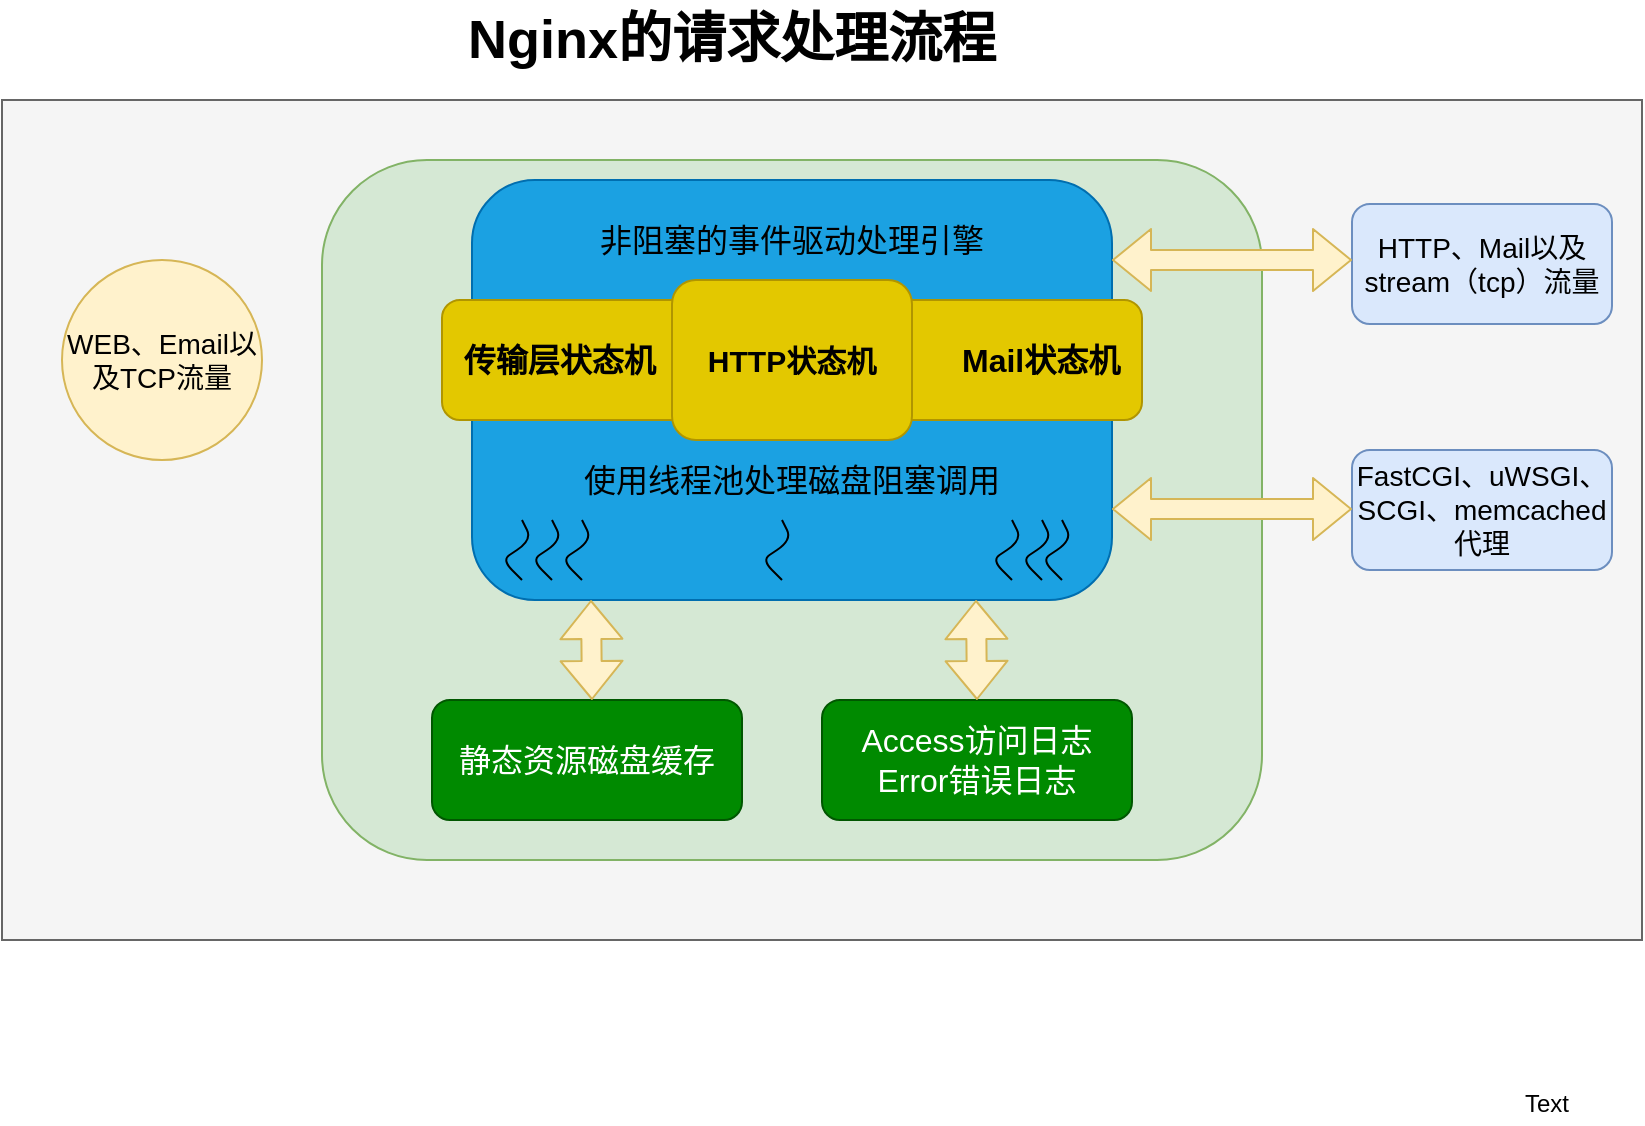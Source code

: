 <mxfile version="12.6.4" type="github">
  <diagram id="wvuGmt4WJ4vme1x9Ol3j" name="Page-1">
    <mxGraphModel dx="798" dy="462" grid="1" gridSize="10" guides="1" tooltips="1" connect="1" arrows="1" fold="1" page="1" pageScale="1" pageWidth="827" pageHeight="1169" math="0" shadow="0">
      <root>
        <mxCell id="0"/>
        <mxCell id="1" parent="0"/>
        <mxCell id="dQv-mWrO4q1md8d3--qf-1" value="&lt;font style=&quot;font-size: 27px&quot;&gt;&lt;b&gt;Nginx的请求处理流程&lt;/b&gt;&lt;/font&gt;" style="text;html=1;strokeColor=none;fillColor=none;align=center;verticalAlign=middle;whiteSpace=wrap;rounded=0;" vertex="1" parent="1">
          <mxGeometry x="265" y="60" width="300" height="40" as="geometry"/>
        </mxCell>
        <mxCell id="dQv-mWrO4q1md8d3--qf-5" value="" style="rounded=0;whiteSpace=wrap;html=1;fillColor=#f5f5f5;strokeColor=#666666;fontColor=#333333;" vertex="1" parent="1">
          <mxGeometry x="50" y="110" width="820" height="420" as="geometry"/>
        </mxCell>
        <mxCell id="dQv-mWrO4q1md8d3--qf-6" value="&lt;font style=&quot;font-size: 14px&quot;&gt;WEB、Email以及TCP流量&lt;/font&gt;" style="ellipse;whiteSpace=wrap;html=1;aspect=fixed;fillColor=#fff2cc;strokeColor=#d6b656;" vertex="1" parent="1">
          <mxGeometry x="80" y="190" width="100" height="100" as="geometry"/>
        </mxCell>
        <mxCell id="dQv-mWrO4q1md8d3--qf-8" value="" style="rounded=1;whiteSpace=wrap;html=1;fillColor=#d5e8d4;strokeColor=#82b366;" vertex="1" parent="1">
          <mxGeometry x="210" y="140" width="470" height="350" as="geometry"/>
        </mxCell>
        <mxCell id="dQv-mWrO4q1md8d3--qf-9" value="" style="rounded=1;whiteSpace=wrap;html=1;fillColor=#1ba1e2;strokeColor=#006EAF;fontColor=#ffffff;" vertex="1" parent="1">
          <mxGeometry x="285" y="150" width="320" height="210" as="geometry"/>
        </mxCell>
        <mxCell id="dQv-mWrO4q1md8d3--qf-10" value="&lt;font style=&quot;font-size: 16px&quot;&gt;非阻塞的事件驱动处理引擎&lt;/font&gt;" style="text;html=1;strokeColor=none;fillColor=none;align=center;verticalAlign=middle;whiteSpace=wrap;rounded=0;" vertex="1" parent="1">
          <mxGeometry x="330" y="170" width="230" height="20" as="geometry"/>
        </mxCell>
        <mxCell id="dQv-mWrO4q1md8d3--qf-11" value="&lt;font style=&quot;font-size: 16px&quot; color=&quot;#000000&quot;&gt;&lt;b&gt;&amp;nbsp; 传输层状态机&lt;/b&gt;&lt;/font&gt;" style="rounded=1;whiteSpace=wrap;html=1;fillColor=#e3c800;strokeColor=#B09500;fontColor=#ffffff;align=left;" vertex="1" parent="1">
          <mxGeometry x="270" y="210" width="150" height="60" as="geometry"/>
        </mxCell>
        <mxCell id="dQv-mWrO4q1md8d3--qf-12" value="&lt;font style=&quot;font-size: 16px&quot; color=&quot;#000000&quot;&gt;&lt;b&gt;Mail状态机&amp;nbsp;&amp;nbsp;&lt;/b&gt;&lt;/font&gt;" style="rounded=1;whiteSpace=wrap;html=1;fillColor=#e3c800;strokeColor=#B09500;fontColor=#ffffff;align=right;" vertex="1" parent="1">
          <mxGeometry x="470" y="210" width="150" height="60" as="geometry"/>
        </mxCell>
        <mxCell id="dQv-mWrO4q1md8d3--qf-13" value="&lt;font style=&quot;font-size: 15px&quot; color=&quot;#000000&quot;&gt;&lt;b&gt;HTTP状态机&lt;/b&gt;&lt;/font&gt;" style="rounded=1;whiteSpace=wrap;html=1;fillColor=#e3c800;strokeColor=#B09500;fontColor=#ffffff;" vertex="1" parent="1">
          <mxGeometry x="385" y="200" width="120" height="80" as="geometry"/>
        </mxCell>
        <mxCell id="dQv-mWrO4q1md8d3--qf-15" value="&lt;font style=&quot;font-size: 16px&quot;&gt;使用线程池处理磁盘阻塞调用&lt;/font&gt;" style="text;html=1;strokeColor=none;fillColor=none;align=center;verticalAlign=middle;whiteSpace=wrap;rounded=0;" vertex="1" parent="1">
          <mxGeometry x="330" y="290" width="230" height="20" as="geometry"/>
        </mxCell>
        <mxCell id="dQv-mWrO4q1md8d3--qf-18" value="" style="endArrow=none;html=1;" edge="1" parent="1">
          <mxGeometry width="50" height="50" relative="1" as="geometry">
            <mxPoint x="310" y="320" as="sourcePoint"/>
            <mxPoint x="310" y="350" as="targetPoint"/>
            <Array as="points">
              <mxPoint x="315" y="330"/>
              <mxPoint x="300" y="340"/>
            </Array>
          </mxGeometry>
        </mxCell>
        <mxCell id="dQv-mWrO4q1md8d3--qf-19" value="" style="endArrow=none;html=1;" edge="1" parent="1">
          <mxGeometry width="50" height="50" relative="1" as="geometry">
            <mxPoint x="325" y="320" as="sourcePoint"/>
            <mxPoint x="325" y="350" as="targetPoint"/>
            <Array as="points">
              <mxPoint x="330" y="330"/>
              <mxPoint x="315" y="340"/>
            </Array>
          </mxGeometry>
        </mxCell>
        <mxCell id="dQv-mWrO4q1md8d3--qf-20" value="" style="endArrow=none;html=1;" edge="1" parent="1">
          <mxGeometry width="50" height="50" relative="1" as="geometry">
            <mxPoint x="340" y="320" as="sourcePoint"/>
            <mxPoint x="340" y="350" as="targetPoint"/>
            <Array as="points">
              <mxPoint x="345" y="330"/>
              <mxPoint x="330" y="340"/>
            </Array>
          </mxGeometry>
        </mxCell>
        <mxCell id="dQv-mWrO4q1md8d3--qf-21" value="" style="endArrow=none;html=1;" edge="1" parent="1">
          <mxGeometry width="50" height="50" relative="1" as="geometry">
            <mxPoint x="580" y="320" as="sourcePoint"/>
            <mxPoint x="580" y="350" as="targetPoint"/>
            <Array as="points">
              <mxPoint x="585" y="330"/>
              <mxPoint x="570" y="340"/>
            </Array>
          </mxGeometry>
        </mxCell>
        <mxCell id="dQv-mWrO4q1md8d3--qf-22" value="" style="endArrow=none;html=1;" edge="1" parent="1">
          <mxGeometry width="50" height="50" relative="1" as="geometry">
            <mxPoint x="440" y="320" as="sourcePoint"/>
            <mxPoint x="440" y="350" as="targetPoint"/>
            <Array as="points">
              <mxPoint x="445" y="330"/>
              <mxPoint x="430" y="340"/>
            </Array>
          </mxGeometry>
        </mxCell>
        <mxCell id="dQv-mWrO4q1md8d3--qf-23" value="" style="endArrow=none;html=1;" edge="1" parent="1">
          <mxGeometry width="50" height="50" relative="1" as="geometry">
            <mxPoint x="555" y="320" as="sourcePoint"/>
            <mxPoint x="555" y="350" as="targetPoint"/>
            <Array as="points">
              <mxPoint x="560" y="330"/>
              <mxPoint x="545" y="340"/>
            </Array>
          </mxGeometry>
        </mxCell>
        <mxCell id="dQv-mWrO4q1md8d3--qf-24" value="" style="endArrow=none;html=1;" edge="1" parent="1">
          <mxGeometry width="50" height="50" relative="1" as="geometry">
            <mxPoint x="570" y="320" as="sourcePoint"/>
            <mxPoint x="570" y="350" as="targetPoint"/>
            <Array as="points">
              <mxPoint x="575" y="330"/>
              <mxPoint x="560" y="340"/>
            </Array>
          </mxGeometry>
        </mxCell>
        <mxCell id="dQv-mWrO4q1md8d3--qf-25" value="&lt;font style=&quot;font-size: 16px&quot;&gt;静态资源磁盘缓存&lt;/font&gt;" style="rounded=1;whiteSpace=wrap;html=1;fillColor=#008a00;strokeColor=#005700;fontColor=#ffffff;" vertex="1" parent="1">
          <mxGeometry x="265" y="410" width="155" height="60" as="geometry"/>
        </mxCell>
        <mxCell id="dQv-mWrO4q1md8d3--qf-29" value="&lt;span style=&quot;font-size: 16px&quot;&gt;Access访问日志&lt;br&gt;Error错误日志&lt;br&gt;&lt;/span&gt;" style="rounded=1;whiteSpace=wrap;html=1;fillColor=#008a00;strokeColor=#005700;fontColor=#ffffff;" vertex="1" parent="1">
          <mxGeometry x="460" y="410" width="155" height="60" as="geometry"/>
        </mxCell>
        <mxCell id="dQv-mWrO4q1md8d3--qf-30" value="" style="shape=flexArrow;endArrow=classic;startArrow=classic;html=1;fillColor=#fff2cc;strokeColor=#d6b656;" edge="1" parent="1">
          <mxGeometry width="50" height="50" relative="1" as="geometry">
            <mxPoint x="345" y="410" as="sourcePoint"/>
            <mxPoint x="344.5" y="360" as="targetPoint"/>
          </mxGeometry>
        </mxCell>
        <mxCell id="dQv-mWrO4q1md8d3--qf-31" value="" style="shape=flexArrow;endArrow=classic;startArrow=classic;html=1;fillColor=#fff2cc;strokeColor=#d6b656;" edge="1" parent="1">
          <mxGeometry width="50" height="50" relative="1" as="geometry">
            <mxPoint x="537.5" y="410" as="sourcePoint"/>
            <mxPoint x="537" y="360" as="targetPoint"/>
          </mxGeometry>
        </mxCell>
        <mxCell id="dQv-mWrO4q1md8d3--qf-32" value="&lt;font style=&quot;font-size: 14px&quot;&gt;HTTP、Mail以及stream（tcp）流量&lt;/font&gt;" style="rounded=1;whiteSpace=wrap;html=1;fillColor=#dae8fc;strokeColor=#6c8ebf;" vertex="1" parent="1">
          <mxGeometry x="725" y="162" width="130" height="60" as="geometry"/>
        </mxCell>
        <mxCell id="dQv-mWrO4q1md8d3--qf-33" value="&lt;font style=&quot;font-size: 14px&quot;&gt;FastCGI、uWSGI、SCGI、memcached代理&lt;/font&gt;" style="rounded=1;whiteSpace=wrap;html=1;fillColor=#dae8fc;strokeColor=#6c8ebf;" vertex="1" parent="1">
          <mxGeometry x="725" y="285" width="130" height="60" as="geometry"/>
        </mxCell>
        <mxCell id="dQv-mWrO4q1md8d3--qf-36" value="Text" style="text;html=1;align=center;verticalAlign=middle;resizable=0;points=[];autosize=1;" vertex="1" parent="1">
          <mxGeometry x="802" y="602" width="40" height="20" as="geometry"/>
        </mxCell>
        <mxCell id="dQv-mWrO4q1md8d3--qf-37" value="" style="shape=flexArrow;endArrow=classic;startArrow=classic;html=1;fillColor=#fff2cc;strokeColor=#d6b656;" edge="1" parent="1">
          <mxGeometry width="50" height="50" relative="1" as="geometry">
            <mxPoint x="605" y="190" as="sourcePoint"/>
            <mxPoint x="725" y="190" as="targetPoint"/>
          </mxGeometry>
        </mxCell>
        <mxCell id="dQv-mWrO4q1md8d3--qf-40" value="" style="shape=flexArrow;endArrow=classic;startArrow=classic;html=1;fillColor=#fff2cc;strokeColor=#d6b656;" edge="1" parent="1">
          <mxGeometry width="50" height="50" relative="1" as="geometry">
            <mxPoint x="605" y="314.5" as="sourcePoint"/>
            <mxPoint x="725" y="314.5" as="targetPoint"/>
          </mxGeometry>
        </mxCell>
      </root>
    </mxGraphModel>
  </diagram>
</mxfile>
